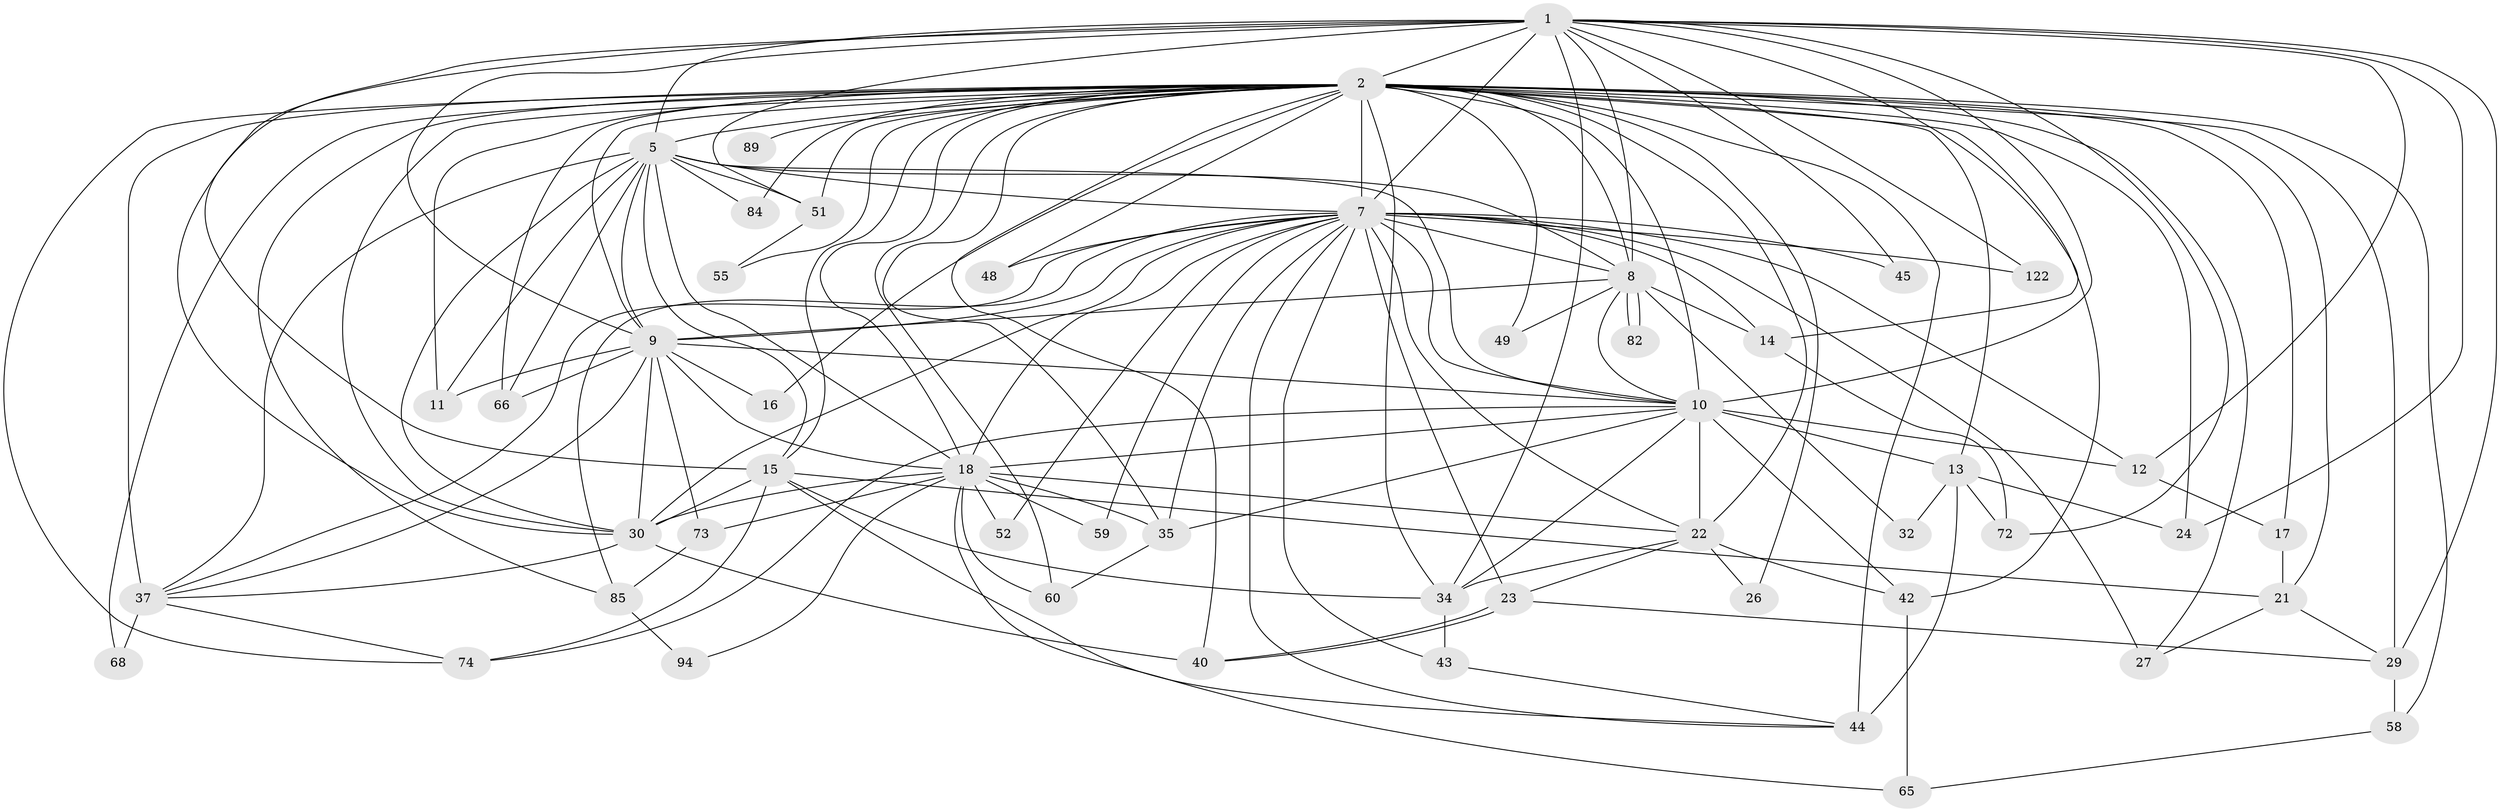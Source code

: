 // original degree distribution, {20: 0.023076923076923078, 24: 0.007692307692307693, 18: 0.015384615384615385, 25: 0.007692307692307693, 28: 0.007692307692307693, 16: 0.007692307692307693, 19: 0.007692307692307693, 3: 0.16153846153846155, 4: 0.13846153846153847, 6: 0.03076923076923077, 8: 0.015384615384615385, 2: 0.5, 7: 0.007692307692307693, 5: 0.06153846153846154, 10: 0.007692307692307693}
// Generated by graph-tools (version 1.1) at 2025/17/03/04/25 18:17:42]
// undirected, 52 vertices, 151 edges
graph export_dot {
graph [start="1"]
  node [color=gray90,style=filled];
  1 [super="+53+20"];
  2 [super="+111+116+6+31+4+96+3"];
  5;
  7 [super="+19+63"];
  8;
  9 [super="+76"];
  10 [super="+102+25"];
  11;
  12;
  13 [super="+28"];
  14 [super="+46+120"];
  15;
  16;
  17 [super="+128"];
  18 [super="+50"];
  21 [super="+106+61"];
  22 [super="+39+103"];
  23;
  24 [super="+104"];
  26;
  27 [super="+71"];
  29 [super="+33"];
  30 [super="+47+91"];
  32;
  34 [super="+90+67+109"];
  35 [super="+54+75"];
  37 [super="+38+78+64"];
  40 [super="+81"];
  42 [super="+99"];
  43;
  44 [super="+57"];
  45;
  48;
  49;
  51 [super="+86"];
  52 [super="+69"];
  55;
  58;
  59;
  60;
  65 [super="+98"];
  66;
  68;
  72 [super="+115"];
  73 [super="+119"];
  74 [super="+77"];
  82;
  84;
  85;
  89;
  94;
  122;
  1 -- 2 [weight=5];
  1 -- 5;
  1 -- 7;
  1 -- 8;
  1 -- 9;
  1 -- 10;
  1 -- 24;
  1 -- 29;
  1 -- 45;
  1 -- 51;
  1 -- 72 [weight=2];
  1 -- 122;
  1 -- 14;
  1 -- 30;
  1 -- 34;
  1 -- 12;
  1 -- 15;
  2 -- 5 [weight=5];
  2 -- 7 [weight=7];
  2 -- 8 [weight=4];
  2 -- 9 [weight=5];
  2 -- 10 [weight=6];
  2 -- 13 [weight=3];
  2 -- 16;
  2 -- 17 [weight=2];
  2 -- 37 [weight=5];
  2 -- 66;
  2 -- 11;
  2 -- 68;
  2 -- 74;
  2 -- 84;
  2 -- 89 [weight=2];
  2 -- 34;
  2 -- 55;
  2 -- 58;
  2 -- 22 [weight=3];
  2 -- 26;
  2 -- 27;
  2 -- 35 [weight=2];
  2 -- 42 [weight=2];
  2 -- 44 [weight=3];
  2 -- 49;
  2 -- 60;
  2 -- 29 [weight=2];
  2 -- 51;
  2 -- 15;
  2 -- 21;
  2 -- 85;
  2 -- 48;
  2 -- 40;
  2 -- 30;
  2 -- 24;
  2 -- 18;
  5 -- 7;
  5 -- 8;
  5 -- 9;
  5 -- 10;
  5 -- 11;
  5 -- 15;
  5 -- 37;
  5 -- 51;
  5 -- 66;
  5 -- 84;
  5 -- 18;
  5 -- 30;
  7 -- 8 [weight=2];
  7 -- 9 [weight=2];
  7 -- 10;
  7 -- 12;
  7 -- 14;
  7 -- 18 [weight=2];
  7 -- 27 [weight=2];
  7 -- 43;
  7 -- 45;
  7 -- 48;
  7 -- 59;
  7 -- 85;
  7 -- 122;
  7 -- 44;
  7 -- 52 [weight=2];
  7 -- 23;
  7 -- 37;
  7 -- 22;
  7 -- 35;
  7 -- 30;
  8 -- 9;
  8 -- 10 [weight=2];
  8 -- 14;
  8 -- 32;
  8 -- 49;
  8 -- 82;
  8 -- 82;
  9 -- 10;
  9 -- 11;
  9 -- 16;
  9 -- 30;
  9 -- 66;
  9 -- 73;
  9 -- 37;
  9 -- 18 [weight=2];
  10 -- 12;
  10 -- 13;
  10 -- 18 [weight=2];
  10 -- 22;
  10 -- 34;
  10 -- 42;
  10 -- 35;
  10 -- 74;
  12 -- 17;
  13 -- 24;
  13 -- 32;
  13 -- 72;
  13 -- 44;
  14 -- 72;
  15 -- 30;
  15 -- 44;
  15 -- 74;
  15 -- 34;
  15 -- 21;
  17 -- 21;
  18 -- 35;
  18 -- 52 [weight=2];
  18 -- 59;
  18 -- 73;
  18 -- 65;
  18 -- 22;
  18 -- 94;
  18 -- 60;
  18 -- 30;
  21 -- 29;
  21 -- 27;
  22 -- 23;
  22 -- 26;
  22 -- 34;
  22 -- 42;
  23 -- 29;
  23 -- 40;
  23 -- 40;
  29 -- 58;
  30 -- 37;
  30 -- 40;
  34 -- 43;
  35 -- 60;
  37 -- 68;
  37 -- 74;
  42 -- 65;
  43 -- 44;
  51 -- 55;
  58 -- 65;
  73 -- 85;
  85 -- 94;
}
